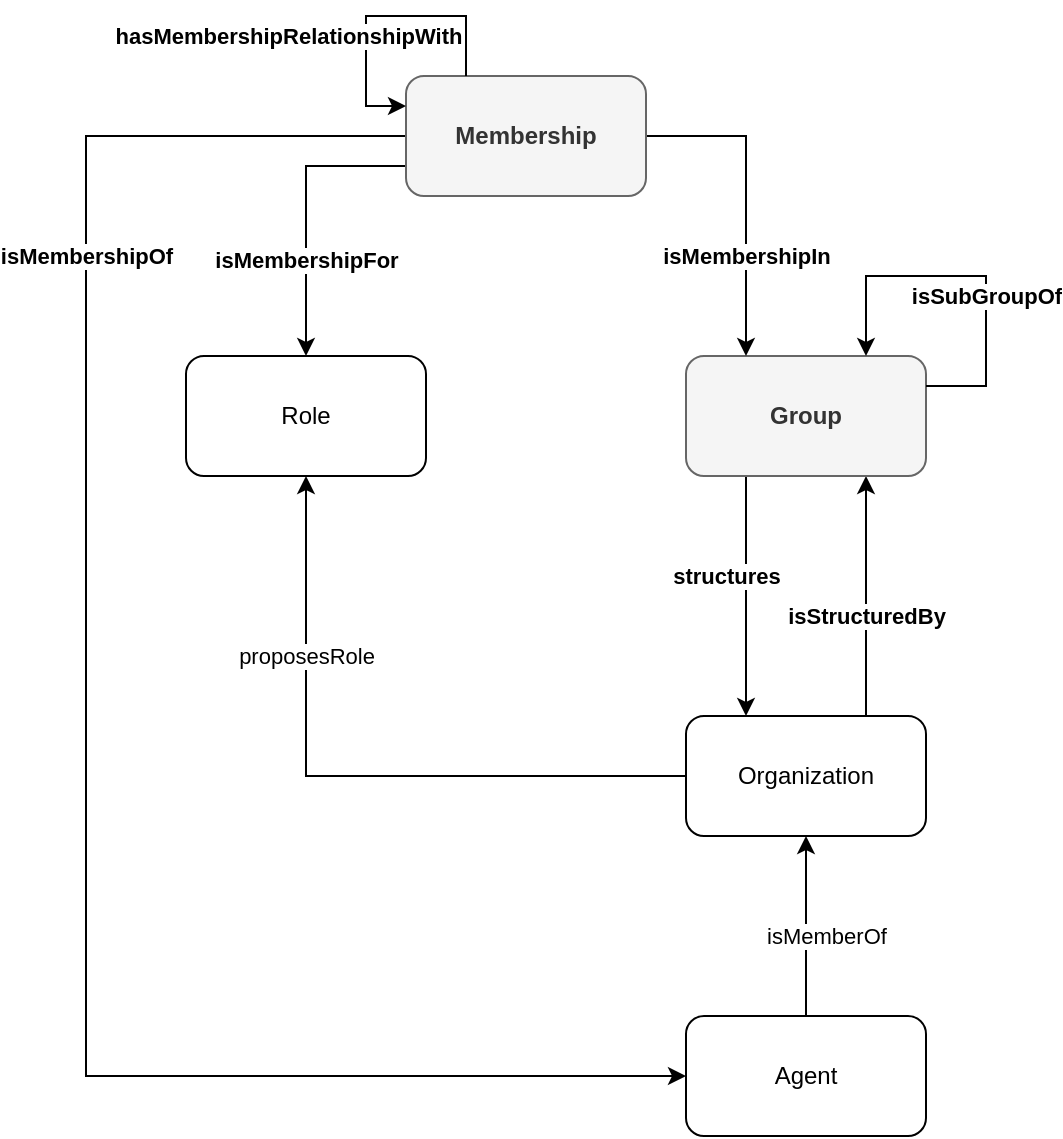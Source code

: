 <mxfile version="22.1.2" type="device">
  <diagram id="p43ppZqfukiyictN-buK" name="Structure an Organization">
    <mxGraphModel dx="1432" dy="845" grid="1" gridSize="10" guides="1" tooltips="1" connect="1" arrows="1" fold="1" page="1" pageScale="1" pageWidth="1169" pageHeight="827" math="0" shadow="0">
      <root>
        <mxCell id="0" />
        <mxCell id="1" parent="0" />
        <mxCell id="zVDP2zbPH3vDCNcRETq5-1" value="proposesRole" style="rounded=0;orthogonalLoop=1;jettySize=auto;html=1;exitX=0;exitY=0.5;exitDx=0;exitDy=0;entryX=0.5;entryY=1;entryDx=0;entryDy=0;edgeStyle=orthogonalEdgeStyle;" parent="1" source="zVDP2zbPH3vDCNcRETq5-5" target="zVDP2zbPH3vDCNcRETq5-6" edge="1">
          <mxGeometry x="0.471" relative="1" as="geometry">
            <mxPoint x="600" y="540" as="sourcePoint" />
            <mxPoint x="345" y="340" as="targetPoint" />
            <mxPoint as="offset" />
          </mxGeometry>
        </mxCell>
        <mxCell id="zVDP2zbPH3vDCNcRETq5-3" value="isMemberOf" style="rounded=0;orthogonalLoop=1;jettySize=auto;html=1;exitX=0.5;exitY=1;exitDx=0;exitDy=0;entryX=0.5;entryY=0;entryDx=0;entryDy=0;startArrow=classic;startFill=1;endArrow=none;endFill=0;" parent="1" source="zVDP2zbPH3vDCNcRETq5-5" target="zVDP2zbPH3vDCNcRETq5-8" edge="1">
          <mxGeometry x="0.111" y="10" relative="1" as="geometry">
            <mxPoint as="offset" />
          </mxGeometry>
        </mxCell>
        <mxCell id="zVDP2zbPH3vDCNcRETq5-4" value="isStructuredBy" style="edgeStyle=orthogonalEdgeStyle;rounded=0;orthogonalLoop=1;jettySize=auto;html=1;entryX=0.75;entryY=1;entryDx=0;entryDy=0;fontStyle=1;exitX=0.75;exitY=0;exitDx=0;exitDy=0;" parent="1" source="zVDP2zbPH3vDCNcRETq5-5" target="zVDP2zbPH3vDCNcRETq5-11" edge="1">
          <mxGeometry x="-0.167" relative="1" as="geometry">
            <mxPoint as="offset" />
            <mxPoint x="660" y="500" as="sourcePoint" />
          </mxGeometry>
        </mxCell>
        <mxCell id="zVDP2zbPH3vDCNcRETq5-5" value="Organization" style="rounded=1;whiteSpace=wrap;html=1;" parent="1" vertex="1">
          <mxGeometry x="600" y="510" width="120" height="60" as="geometry" />
        </mxCell>
        <mxCell id="zVDP2zbPH3vDCNcRETq5-6" value="Role" style="rounded=1;whiteSpace=wrap;html=1;" parent="1" vertex="1">
          <mxGeometry x="350" y="330" width="120" height="60" as="geometry" />
        </mxCell>
        <mxCell id="zVDP2zbPH3vDCNcRETq5-7" value="isMembershipOf" style="edgeStyle=orthogonalEdgeStyle;rounded=0;orthogonalLoop=1;jettySize=auto;html=1;exitX=0;exitY=0.5;exitDx=0;exitDy=0;entryX=0;entryY=0.5;entryDx=0;entryDy=0;startArrow=classic;startFill=1;endArrow=none;endFill=0;fontStyle=1" parent="1" source="zVDP2zbPH3vDCNcRETq5-8" target="zVDP2zbPH3vDCNcRETq5-14" edge="1">
          <mxGeometry x="0.527" relative="1" as="geometry">
            <Array as="points">
              <mxPoint x="300" y="690" />
              <mxPoint x="300" y="220" />
            </Array>
            <mxPoint as="offset" />
          </mxGeometry>
        </mxCell>
        <mxCell id="zVDP2zbPH3vDCNcRETq5-8" value="Agent" style="rounded=1;whiteSpace=wrap;html=1;" parent="1" vertex="1">
          <mxGeometry x="600" y="660" width="120" height="60" as="geometry" />
        </mxCell>
        <mxCell id="zVDP2zbPH3vDCNcRETq5-10" value="structures" style="rounded=0;orthogonalLoop=1;jettySize=auto;html=1;exitX=0.25;exitY=1;exitDx=0;exitDy=0;entryX=0.25;entryY=0;entryDx=0;entryDy=0;fontStyle=1" parent="1" source="zVDP2zbPH3vDCNcRETq5-11" target="zVDP2zbPH3vDCNcRETq5-5" edge="1">
          <mxGeometry x="-0.167" y="-10" relative="1" as="geometry">
            <mxPoint as="offset" />
          </mxGeometry>
        </mxCell>
        <mxCell id="zVDP2zbPH3vDCNcRETq5-11" value="Group" style="rounded=1;whiteSpace=wrap;html=1;fillColor=#f5f5f5;fontColor=#333333;strokeColor=#666666;fontStyle=1" parent="1" vertex="1">
          <mxGeometry x="600" y="330" width="120" height="60" as="geometry" />
        </mxCell>
        <mxCell id="zVDP2zbPH3vDCNcRETq5-12" value="isSubGroupOf" style="edgeStyle=orthogonalEdgeStyle;rounded=0;orthogonalLoop=1;jettySize=auto;html=1;exitX=1;exitY=0.25;exitDx=0;exitDy=0;entryX=0.75;entryY=0;entryDx=0;entryDy=0;startArrow=none;startFill=0;fontStyle=1" parent="1" source="zVDP2zbPH3vDCNcRETq5-11" target="zVDP2zbPH3vDCNcRETq5-11" edge="1">
          <mxGeometry x="-0.189" relative="1" as="geometry">
            <Array as="points">
              <mxPoint x="750" y="345" />
              <mxPoint x="750" y="290" />
              <mxPoint x="690" y="290" />
            </Array>
            <mxPoint as="offset" />
          </mxGeometry>
        </mxCell>
        <mxCell id="zVDP2zbPH3vDCNcRETq5-15" value="isMembershipFor" style="edgeStyle=orthogonalEdgeStyle;rounded=0;orthogonalLoop=1;jettySize=auto;html=1;exitX=0;exitY=0.75;exitDx=0;exitDy=0;entryX=0.5;entryY=0;entryDx=0;entryDy=0;startArrow=none;startFill=0;endArrow=classic;endFill=1;fontStyle=1" parent="1" source="zVDP2zbPH3vDCNcRETq5-14" target="zVDP2zbPH3vDCNcRETq5-6" edge="1">
          <mxGeometry x="0.333" relative="1" as="geometry">
            <mxPoint as="offset" />
          </mxGeometry>
        </mxCell>
        <mxCell id="zVDP2zbPH3vDCNcRETq5-16" value="isMembershipIn" style="edgeStyle=orthogonalEdgeStyle;rounded=0;orthogonalLoop=1;jettySize=auto;html=1;exitX=1;exitY=0.5;exitDx=0;exitDy=0;entryX=0.25;entryY=0;entryDx=0;entryDy=0;startArrow=none;startFill=0;endArrow=classic;endFill=1;fontStyle=1" parent="1" source="zVDP2zbPH3vDCNcRETq5-14" target="zVDP2zbPH3vDCNcRETq5-11" edge="1">
          <mxGeometry x="0.375" relative="1" as="geometry">
            <mxPoint as="offset" />
          </mxGeometry>
        </mxCell>
        <mxCell id="zVDP2zbPH3vDCNcRETq5-14" value="Membership" style="rounded=1;whiteSpace=wrap;html=1;fillColor=#f5f5f5;fontColor=#333333;strokeColor=#666666;fontStyle=1" parent="1" vertex="1">
          <mxGeometry x="460" y="190" width="120" height="60" as="geometry" />
        </mxCell>
        <mxCell id="YNZI7ctCZflKwTEpl21t-2" style="edgeStyle=orthogonalEdgeStyle;rounded=0;orthogonalLoop=1;jettySize=auto;html=1;exitX=0.25;exitY=0;exitDx=0;exitDy=0;entryX=0;entryY=0.25;entryDx=0;entryDy=0;" parent="1" source="zVDP2zbPH3vDCNcRETq5-14" target="zVDP2zbPH3vDCNcRETq5-14" edge="1">
          <mxGeometry relative="1" as="geometry">
            <mxPoint x="460" y="120" as="sourcePoint" />
            <Array as="points">
              <mxPoint x="490" y="160" />
              <mxPoint x="440" y="160" />
              <mxPoint x="440" y="205" />
            </Array>
          </mxGeometry>
        </mxCell>
        <mxCell id="YNZI7ctCZflKwTEpl21t-4" value="hasMembershipRelationshipWith" style="edgeLabel;html=1;align=center;verticalAlign=middle;resizable=0;points=[];fontStyle=1" parent="YNZI7ctCZflKwTEpl21t-2" vertex="1" connectable="0">
          <mxGeometry x="-0.234" y="-2" relative="1" as="geometry">
            <mxPoint x="-64" y="12" as="offset" />
          </mxGeometry>
        </mxCell>
      </root>
    </mxGraphModel>
  </diagram>
</mxfile>

